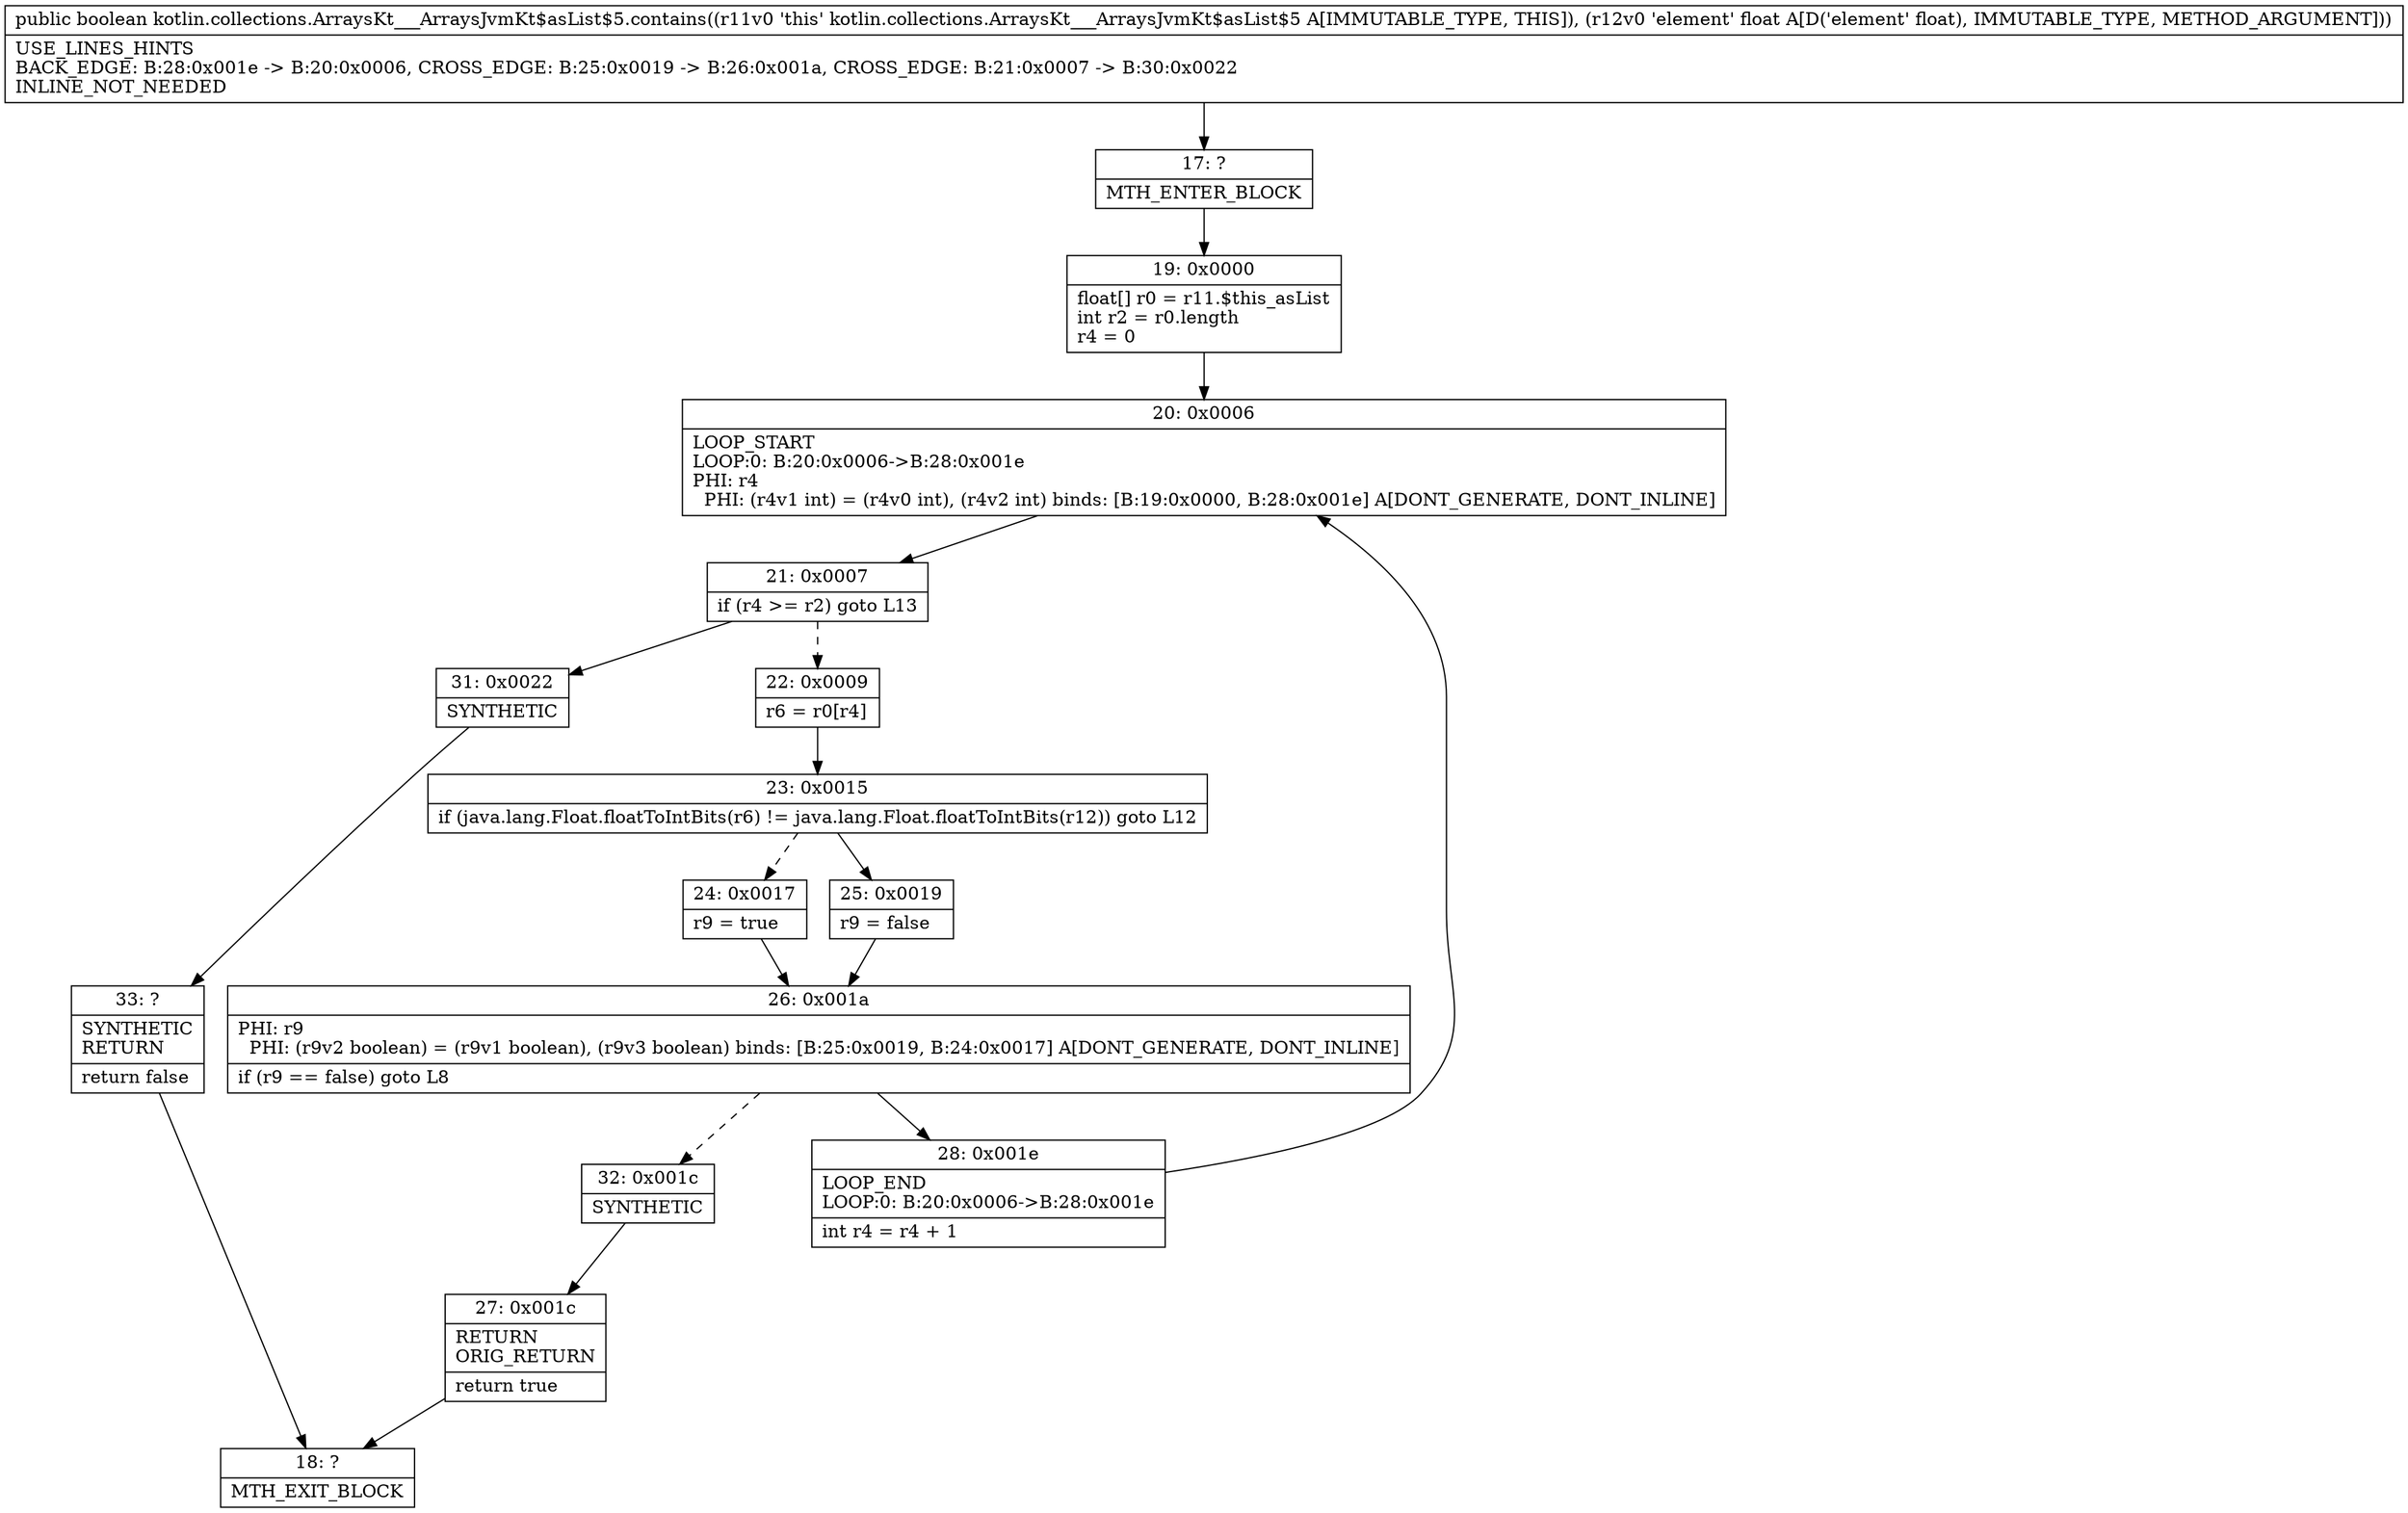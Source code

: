 digraph "CFG forkotlin.collections.ArraysKt___ArraysJvmKt$asList$5.contains(F)Z" {
Node_17 [shape=record,label="{17\:\ ?|MTH_ENTER_BLOCK\l}"];
Node_19 [shape=record,label="{19\:\ 0x0000|float[] r0 = r11.$this_asList\lint r2 = r0.length\lr4 = 0\l}"];
Node_20 [shape=record,label="{20\:\ 0x0006|LOOP_START\lLOOP:0: B:20:0x0006\-\>B:28:0x001e\lPHI: r4 \l  PHI: (r4v1 int) = (r4v0 int), (r4v2 int) binds: [B:19:0x0000, B:28:0x001e] A[DONT_GENERATE, DONT_INLINE]\l}"];
Node_21 [shape=record,label="{21\:\ 0x0007|if (r4 \>= r2) goto L13\l}"];
Node_22 [shape=record,label="{22\:\ 0x0009|r6 = r0[r4]\l}"];
Node_23 [shape=record,label="{23\:\ 0x0015|if (java.lang.Float.floatToIntBits(r6) != java.lang.Float.floatToIntBits(r12)) goto L12\l}"];
Node_24 [shape=record,label="{24\:\ 0x0017|r9 = true\l}"];
Node_26 [shape=record,label="{26\:\ 0x001a|PHI: r9 \l  PHI: (r9v2 boolean) = (r9v1 boolean), (r9v3 boolean) binds: [B:25:0x0019, B:24:0x0017] A[DONT_GENERATE, DONT_INLINE]\l|if (r9 == false) goto L8\l}"];
Node_28 [shape=record,label="{28\:\ 0x001e|LOOP_END\lLOOP:0: B:20:0x0006\-\>B:28:0x001e\l|int r4 = r4 + 1\l}"];
Node_32 [shape=record,label="{32\:\ 0x001c|SYNTHETIC\l}"];
Node_27 [shape=record,label="{27\:\ 0x001c|RETURN\lORIG_RETURN\l|return true\l}"];
Node_18 [shape=record,label="{18\:\ ?|MTH_EXIT_BLOCK\l}"];
Node_25 [shape=record,label="{25\:\ 0x0019|r9 = false\l}"];
Node_31 [shape=record,label="{31\:\ 0x0022|SYNTHETIC\l}"];
Node_33 [shape=record,label="{33\:\ ?|SYNTHETIC\lRETURN\l|return false\l}"];
MethodNode[shape=record,label="{public boolean kotlin.collections.ArraysKt___ArraysJvmKt$asList$5.contains((r11v0 'this' kotlin.collections.ArraysKt___ArraysJvmKt$asList$5 A[IMMUTABLE_TYPE, THIS]), (r12v0 'element' float A[D('element' float), IMMUTABLE_TYPE, METHOD_ARGUMENT]))  | USE_LINES_HINTS\lBACK_EDGE: B:28:0x001e \-\> B:20:0x0006, CROSS_EDGE: B:25:0x0019 \-\> B:26:0x001a, CROSS_EDGE: B:21:0x0007 \-\> B:30:0x0022\lINLINE_NOT_NEEDED\l}"];
MethodNode -> Node_17;Node_17 -> Node_19;
Node_19 -> Node_20;
Node_20 -> Node_21;
Node_21 -> Node_22[style=dashed];
Node_21 -> Node_31;
Node_22 -> Node_23;
Node_23 -> Node_24[style=dashed];
Node_23 -> Node_25;
Node_24 -> Node_26;
Node_26 -> Node_28;
Node_26 -> Node_32[style=dashed];
Node_28 -> Node_20;
Node_32 -> Node_27;
Node_27 -> Node_18;
Node_25 -> Node_26;
Node_31 -> Node_33;
Node_33 -> Node_18;
}

